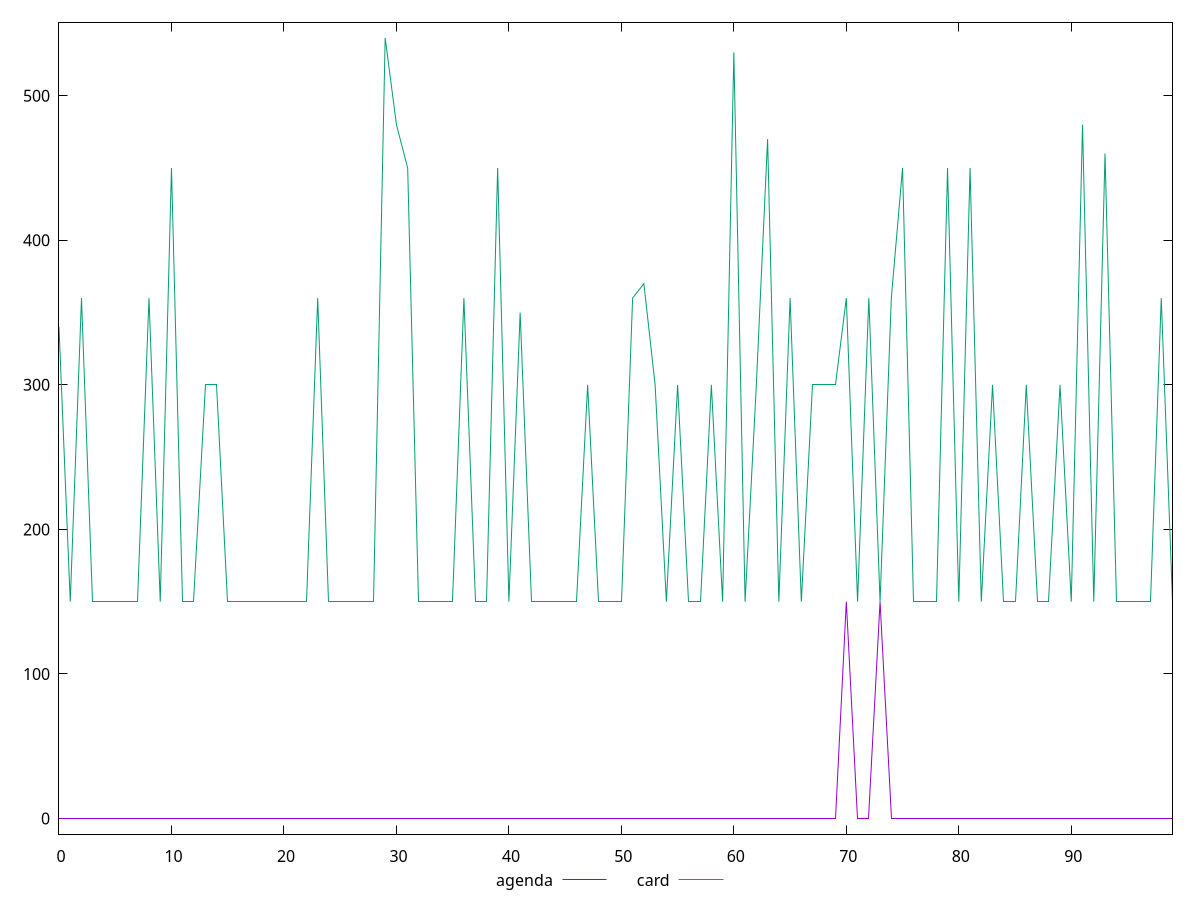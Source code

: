 reset

$agenda <<EOF
0 0
1 0
2 0
3 0
4 0
5 0
6 0
7 0
8 0
9 0
10 0
11 0
12 0
13 0
14 0
15 0
16 0
17 0
18 0
19 0
20 0
21 0
22 0
23 0
24 0
25 0
26 0
27 0
28 0
29 0
30 0
31 0
32 0
33 0
34 0
35 0
36 0
37 0
38 0
39 0
40 0
41 0
42 0
43 0
44 0
45 0
46 0
47 0
48 0
49 0
50 0
51 0
52 0
53 0
54 0
55 0
56 0
57 0
58 0
59 0
60 0
61 0
62 0
63 0
64 0
65 0
66 0
67 0
68 0
69 0
70 150
71 0
72 0
73 150
74 0
75 0
76 0
77 0
78 0
79 0
80 0
81 0
82 0
83 0
84 0
85 0
86 0
87 0
88 0
89 0
90 0
91 0
92 0
93 0
94 0
95 0
96 0
97 0
98 0
99 0
EOF

$card <<EOF
0 340
1 150
2 360
3 150
4 150
5 150
6 150
7 150
8 360
9 150
10 450
11 150
12 150
13 300
14 300
15 150
16 150
17 150
18 150
19 150
20 150
21 150
22 150
23 360
24 150
25 150
26 150
27 150
28 150
29 540
30 480
31 450
32 150
33 150
34 150
35 150
36 360
37 150
38 150
39 450
40 150
41 350
42 150
43 150
44 150
45 150
46 150
47 300
48 150
49 150
50 150
51 360
52 370
53 300
54 150
55 300
56 150
57 150
58 300
59 150
60 530
61 150
62 300
63 470
64 150
65 360
66 150
67 300
68 300
69 300
70 360
71 150
72 360
73 150
74 360
75 450
76 150
77 150
78 150
79 450
80 150
81 450
82 150
83 300
84 150
85 150
86 300
87 150
88 150
89 300
90 150
91 480
92 150
93 460
94 150
95 150
96 150
97 150
98 360
99 150
EOF

set key outside below
set xrange [0:99]
set yrange [-10.8:550.8]
set trange [-10.8:550.8]
set terminal svg size 640, 520 enhanced background rgb 'white'
set output "reports/report_00031_2021-02-24T23-18-18.084Z/uses-text-compression/comparison/line/1_vs_2.svg"

plot $agenda title "agenda" with line, \
     $card title "card" with line

reset
